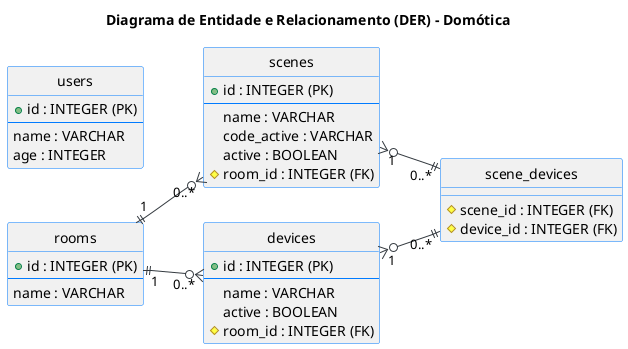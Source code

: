 @startuml Diagrama ER - Domótica (Layout Horizontal)
'--- Título e Estilo ---
title Diagrama de Entidade e Relacionamento (DER) - Domótica
skinparam {
    Style strictuml
    ClassBorderColor #007bff
    ArrowColor #343a40
    DefaultFontName "Segoe UI"
    shadowing false
}

' --- Diretiva para Layout ---
left to right direction

' --- Entidades ---
entity "users" as users {
  + id : INTEGER (PK)
  --
  name : VARCHAR
  age : INTEGER
}

entity "rooms" as rooms {
  + id : INTEGER (PK)
  --
  name : VARCHAR
}

entity "devices" as devices {
  + id : INTEGER (PK)
  --
  name : VARCHAR
  active : BOOLEAN
  # room_id : INTEGER (FK)
}

entity "scenes" as scenes {
  + id : INTEGER (PK)
  --
  name : VARCHAR
  code_active : VARCHAR
  active : BOOLEAN
  # room_id : INTEGER (FK)
}

' --- Tabela de Associação ---
entity "scene_devices" as scene_devices {
  # scene_id : INTEGER (FK)
  # device_id : INTEGER (FK)
}

' --- Forçar Quebra de Linha no Layout ---
users -[hidden]down- scenes

' --- Relacionamentos e Cardinalidade ---
rooms "1" ||--o{ "0..*" devices
rooms "1" ||--o{ "0..*" scenes

scenes "1" }o--|| "0..*" scene_devices
devices "1" }o--|| "0..*" scene_devices

@enduml